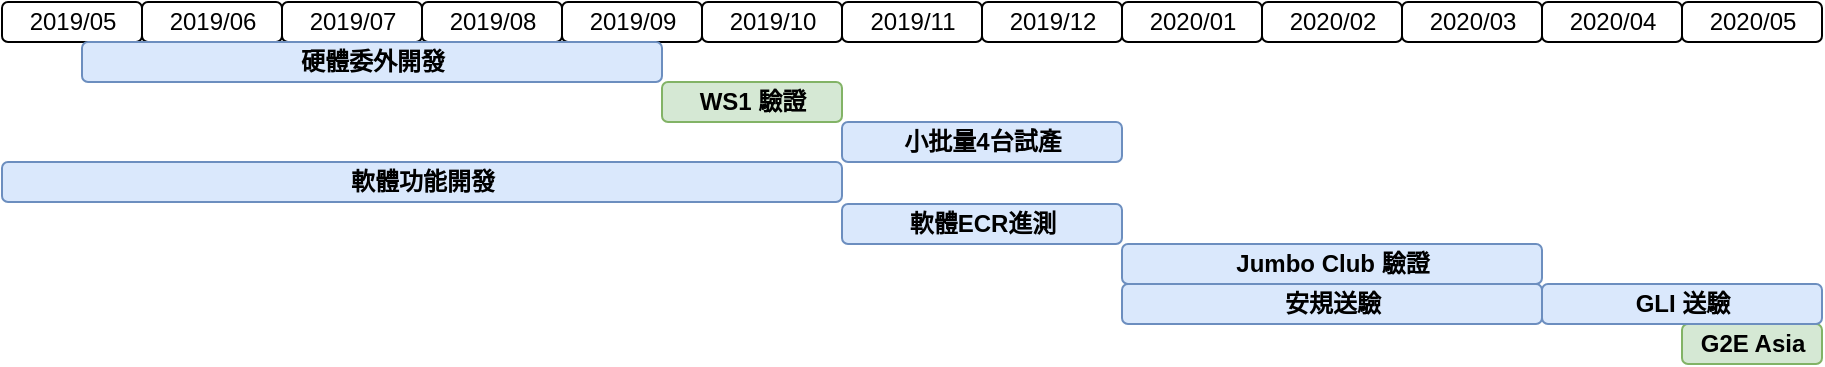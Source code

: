 <mxfile version="12.1.4" type="github" pages="1">
  <diagram name="Page-1" id="2c4490ee-f0b8-94ab-5012-d5dc3445f7a3">
    <mxGraphModel dx="1426" dy="745" grid="1" gridSize="10" guides="1" tooltips="1" connect="0" arrows="1" fold="1" page="1" pageScale="1.5" pageWidth="1169" pageHeight="826" background="#ffffff" math="0" shadow="0">
      <root>
        <mxCell id="0" style=";html=1;"/>
        <mxCell id="1" style=";html=1;" parent="0"/>
        <mxCell id="67c90442a009f359-279" value="2019/07" style="fillColor=#FFFFFF;strokeColor=#000000;strokeWidth=1;fontColor=#000000;fontStyle=0;html=1;shadow=0;rounded=1;" parent="1" vertex="1">
          <mxGeometry x="300" y="439" width="70" height="20" as="geometry"/>
        </mxCell>
        <mxCell id="7a8b956e7d50b54d-104" value="2019/08" style="fillColor=#FFFFFF;strokeColor=#000000;strokeWidth=1;fontColor=#000000;fontStyle=0;html=1;shadow=0;rounded=1;" parent="1" vertex="1">
          <mxGeometry x="370" y="439" width="70" height="20" as="geometry"/>
        </mxCell>
        <mxCell id="7a8b956e7d50b54d-109" value="2019/09" style="fillColor=#FFFFFF;strokeColor=#000000;strokeWidth=1;fontColor=#000000;fontStyle=0;html=1;shadow=0;rounded=1;" parent="1" vertex="1">
          <mxGeometry x="440" y="439" width="70" height="20" as="geometry"/>
        </mxCell>
        <mxCell id="7a8b956e7d50b54d-114" value="2019/10" style="fillColor=#FFFFFF;strokeColor=#000000;strokeWidth=1;fontColor=#000000;fontStyle=0;html=1;shadow=0;rounded=1;" parent="1" vertex="1">
          <mxGeometry x="510" y="439" width="70" height="20" as="geometry"/>
        </mxCell>
        <mxCell id="7a8b956e7d50b54d-119" value="2019/11" style="fillColor=#FFFFFF;strokeColor=#000000;strokeWidth=1;fontColor=#000000;fontStyle=0;html=1;shadow=0;rounded=1;" parent="1" vertex="1">
          <mxGeometry x="580" y="439" width="70" height="20" as="geometry"/>
        </mxCell>
        <mxCell id="7a8b956e7d50b54d-124" value="2019/12" style="fillColor=#FFFFFF;strokeColor=#000000;strokeWidth=1;fontColor=#000000;fontStyle=0;html=1;shadow=0;rounded=1;" parent="1" vertex="1">
          <mxGeometry x="650" y="439" width="70" height="20" as="geometry"/>
        </mxCell>
        <mxCell id="7a8b956e7d50b54d-129" value="2020/01" style="fillColor=#FFFFFF;strokeColor=#000000;strokeWidth=1;fontColor=#000000;fontStyle=0;html=1;shadow=0;rounded=1;" parent="1" vertex="1">
          <mxGeometry x="720" y="439" width="70" height="20" as="geometry"/>
        </mxCell>
        <mxCell id="7a8b956e7d50b54d-134" value="2020/02" style="fillColor=#FFFFFF;strokeColor=#000000;strokeWidth=1;fontColor=#000000;fontStyle=0;html=1;shadow=0;rounded=1;" parent="1" vertex="1">
          <mxGeometry x="790" y="439" width="70" height="20" as="geometry"/>
        </mxCell>
        <mxCell id="7a8b956e7d50b54d-139" value="2020/03" style="fillColor=#FFFFFF;strokeColor=#000000;strokeWidth=1;fontColor=#000000;fontStyle=0;html=1;shadow=0;rounded=1;" parent="1" vertex="1">
          <mxGeometry x="860" y="439" width="70" height="20" as="geometry"/>
        </mxCell>
        <mxCell id="7a8b956e7d50b54d-145" value="2019/06" style="fillColor=#FFFFFF;strokeColor=#000000;strokeWidth=1;fontColor=#000000;fontStyle=0;html=1;shadow=0;rounded=1;" parent="1" vertex="1">
          <mxGeometry x="230" y="439" width="70" height="20" as="geometry"/>
        </mxCell>
        <mxCell id="7a8b956e7d50b54d-151" value="2019/05" style="fillColor=#FFFFFF;strokeColor=#000000;strokeWidth=1;fontColor=#000000;fontStyle=0;html=1;shadow=0;rounded=1;" parent="1" vertex="1">
          <mxGeometry x="160" y="439" width="70" height="20" as="geometry"/>
        </mxCell>
        <mxCell id="7a8b956e7d50b54d-157" value="2020/04" style="fillColor=#FFFFFF;strokeColor=#000000;strokeWidth=1;fontColor=#000000;fontStyle=0;html=1;shadow=0;rounded=1;" parent="1" vertex="1">
          <mxGeometry x="930" y="439" width="70" height="20" as="geometry"/>
        </mxCell>
        <mxCell id="7a8b956e7d50b54d-353" value="硬體委外開發" style="align=center;strokeColor=#6c8ebf;html=1;fillColor=#dae8fc;fontStyle=1;shadow=0;rounded=1;" parent="1" vertex="1">
          <mxGeometry x="200" y="459" width="290" height="20" as="geometry"/>
        </mxCell>
        <mxCell id="7a8b956e7d50b54d-354" value="軟體功能開發" style="align=center;strokeColor=#6c8ebf;html=1;fillColor=#dae8fc;fontStyle=1;shadow=0;rounded=1;" parent="1" vertex="1">
          <mxGeometry x="160" y="519" width="420" height="20" as="geometry"/>
        </mxCell>
        <mxCell id="7a8b956e7d50b54d-355" value="安規送驗" style="align=center;strokeColor=#6c8ebf;html=1;fillColor=#dae8fc;fontStyle=1;shadow=0;rounded=1;" parent="1" vertex="1">
          <mxGeometry x="720" y="580" width="210" height="20" as="geometry"/>
        </mxCell>
        <mxCell id="7a8b956e7d50b54d-358" value="小批量4台試產" style="align=center;strokeColor=#6c8ebf;html=1;fillColor=#dae8fc;fontStyle=1;shadow=0;rounded=1;" parent="1" vertex="1">
          <mxGeometry x="580" y="499" width="140" height="20" as="geometry"/>
        </mxCell>
        <mxCell id="c4RQWpJA4Gw6nRBEv-Ae-6" value="2020/05" style="fillColor=#FFFFFF;strokeColor=#000000;strokeWidth=1;fontColor=#000000;fontStyle=0;html=1;shadow=0;rounded=1;" vertex="1" parent="1">
          <mxGeometry x="1000" y="439" width="70" height="20" as="geometry"/>
        </mxCell>
        <mxCell id="7a8b956e7d50b54d-357" value="G2E Asia" style="align=center;strokeColor=#82b366;html=1;fillColor=#d5e8d4;fontStyle=1;shadow=0;rounded=1;" parent="1" vertex="1">
          <mxGeometry x="1000" y="600" width="70" height="20" as="geometry"/>
        </mxCell>
        <mxCell id="7a8b956e7d50b54d-356" value="GLI 送驗" style="align=center;strokeColor=#6c8ebf;html=1;fillColor=#dae8fc;fontStyle=1;shadow=0;rounded=1;" parent="1" vertex="1">
          <mxGeometry x="930" y="580" width="140" height="20" as="geometry"/>
        </mxCell>
        <mxCell id="c4RQWpJA4Gw6nRBEv-Ae-29" value="WS1 驗證" style="align=center;strokeColor=#82b366;html=1;fillColor=#d5e8d4;fontStyle=1;shadow=0;rounded=1;" vertex="1" parent="1">
          <mxGeometry x="490" y="479" width="90" height="20" as="geometry"/>
        </mxCell>
        <mxCell id="c4RQWpJA4Gw6nRBEv-Ae-32" value="Jumbo Club 驗證" style="align=center;strokeColor=#6c8ebf;html=1;fillColor=#dae8fc;fontStyle=1;shadow=0;rounded=1;" vertex="1" parent="1">
          <mxGeometry x="720" y="560" width="210" height="20" as="geometry"/>
        </mxCell>
        <mxCell id="c4RQWpJA4Gw6nRBEv-Ae-33" value="軟體ECR進測" style="align=center;strokeColor=#6c8ebf;html=1;fillColor=#dae8fc;fontStyle=1;shadow=0;rounded=1;" vertex="1" parent="1">
          <mxGeometry x="580" y="540" width="140" height="20" as="geometry"/>
        </mxCell>
      </root>
    </mxGraphModel>
  </diagram>
</mxfile>
